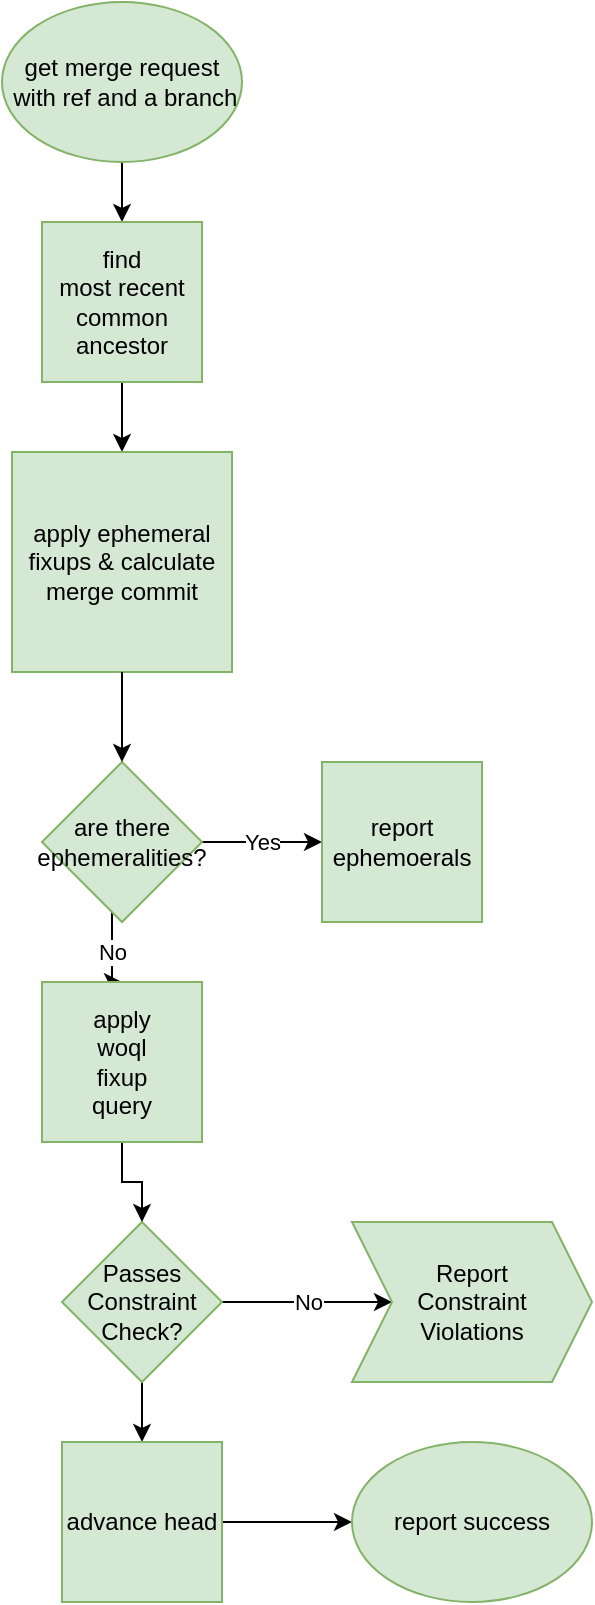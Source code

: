 <mxfile version="12.5.5" type="github">
  <diagram id="VoH5qmbEffebgPry_U-H" name="Page-1">
    <mxGraphModel dx="1008" dy="419" grid="1" gridSize="10" guides="1" tooltips="1" connect="1" arrows="1" fold="1" page="1" pageScale="1" pageWidth="850" pageHeight="1100" math="0" shadow="0">
      <root>
        <mxCell id="0"/>
        <mxCell id="1" parent="0"/>
        <mxCell id="-Y-Mi_pXA24UFnkAIFTT-1" value="" style="edgeStyle=orthogonalEdgeStyle;rounded=0;orthogonalLoop=1;jettySize=auto;html=1;" parent="1" source="-Y-Mi_pXA24UFnkAIFTT-2" target="-Y-Mi_pXA24UFnkAIFTT-4" edge="1">
          <mxGeometry relative="1" as="geometry"/>
        </mxCell>
        <mxCell id="-Y-Mi_pXA24UFnkAIFTT-2" value="&lt;div&gt;get merge request&lt;/div&gt;&amp;nbsp;with ref and a branch " style="ellipse;whiteSpace=wrap;html=1;fillColor=#d5e8d4;strokeColor=#82b366;" parent="1" vertex="1">
          <mxGeometry x="230" y="20" width="120" height="80" as="geometry"/>
        </mxCell>
        <mxCell id="-Y-Mi_pXA24UFnkAIFTT-3" value="" style="edgeStyle=orthogonalEdgeStyle;rounded=0;orthogonalLoop=1;jettySize=auto;html=1;" parent="1" source="-Y-Mi_pXA24UFnkAIFTT-4" target="-Y-Mi_pXA24UFnkAIFTT-5" edge="1">
          <mxGeometry relative="1" as="geometry"/>
        </mxCell>
        <mxCell id="-Y-Mi_pXA24UFnkAIFTT-4" value="&lt;div&gt;find&lt;/div&gt;&lt;div&gt;most recent common ancestor&lt;/div&gt;" style="whiteSpace=wrap;html=1;aspect=fixed;fillColor=#d5e8d4;strokeColor=#82b366;" parent="1" vertex="1">
          <mxGeometry x="250" y="130" width="80" height="80" as="geometry"/>
        </mxCell>
        <mxCell id="-Y-Mi_pXA24UFnkAIFTT-5" value="apply ephemeral fixups &amp;amp; calculate merge commit" style="whiteSpace=wrap;html=1;aspect=fixed;fillColor=#d5e8d4;strokeColor=#82b366;" parent="1" vertex="1">
          <mxGeometry x="235" y="245" width="110" height="110" as="geometry"/>
        </mxCell>
        <mxCell id="-Y-Mi_pXA24UFnkAIFTT-6" value="Yes" style="edgeStyle=orthogonalEdgeStyle;rounded=0;orthogonalLoop=1;jettySize=auto;html=1;" parent="1" source="-Y-Mi_pXA24UFnkAIFTT-8" target="-Y-Mi_pXA24UFnkAIFTT-9" edge="1">
          <mxGeometry relative="1" as="geometry"/>
        </mxCell>
        <mxCell id="-Y-Mi_pXA24UFnkAIFTT-7" value="No" style="edgeStyle=orthogonalEdgeStyle;rounded=0;orthogonalLoop=1;jettySize=auto;html=1;entryX=0.5;entryY=0;entryDx=0;entryDy=0;" parent="1" source="-Y-Mi_pXA24UFnkAIFTT-8" target="-Y-Mi_pXA24UFnkAIFTT-15" edge="1">
          <mxGeometry relative="1" as="geometry">
            <Array as="points">
              <mxPoint x="285" y="500"/>
              <mxPoint x="285" y="500"/>
            </Array>
          </mxGeometry>
        </mxCell>
        <mxCell id="-Y-Mi_pXA24UFnkAIFTT-8" value="&lt;div&gt;are there&lt;/div&gt;&lt;div&gt;ephemeralities?&lt;br&gt;&lt;/div&gt;" style="rhombus;whiteSpace=wrap;html=1;fillColor=#d5e8d4;strokeColor=#82b366;" parent="1" vertex="1">
          <mxGeometry x="250" y="400" width="80" height="80" as="geometry"/>
        </mxCell>
        <mxCell id="-Y-Mi_pXA24UFnkAIFTT-9" value="report ephemoerals" style="whiteSpace=wrap;html=1;aspect=fixed;fillColor=#d5e8d4;strokeColor=#82b366;" parent="1" vertex="1">
          <mxGeometry x="390" y="400" width="80" height="80" as="geometry"/>
        </mxCell>
        <mxCell id="-Y-Mi_pXA24UFnkAIFTT-10" value="&lt;div&gt;No&lt;/div&gt;" style="edgeStyle=orthogonalEdgeStyle;rounded=0;orthogonalLoop=1;jettySize=auto;html=1;entryX=0;entryY=0.5;entryDx=0;entryDy=0;" parent="1" source="-Y-Mi_pXA24UFnkAIFTT-12" target="-Y-Mi_pXA24UFnkAIFTT-16" edge="1">
          <mxGeometry relative="1" as="geometry">
            <mxPoint x="405" y="670" as="targetPoint"/>
            <Array as="points"/>
          </mxGeometry>
        </mxCell>
        <mxCell id="-Y-Mi_pXA24UFnkAIFTT-11" value="" style="edgeStyle=orthogonalEdgeStyle;rounded=0;orthogonalLoop=1;jettySize=auto;html=1;" parent="1" source="-Y-Mi_pXA24UFnkAIFTT-12" target="-Y-Mi_pXA24UFnkAIFTT-18" edge="1">
          <mxGeometry relative="1" as="geometry"/>
        </mxCell>
        <mxCell id="-Y-Mi_pXA24UFnkAIFTT-12" value="&lt;div&gt;Passes&lt;/div&gt;&lt;div&gt;Constraint&lt;/div&gt;&lt;div&gt;Check?&lt;br&gt;&lt;/div&gt;" style="rhombus;whiteSpace=wrap;html=1;fillColor=#d5e8d4;strokeColor=#82b366;" parent="1" vertex="1">
          <mxGeometry x="260" y="630" width="80" height="80" as="geometry"/>
        </mxCell>
        <mxCell id="-Y-Mi_pXA24UFnkAIFTT-13" value="" style="edgeStyle=orthogonalEdgeStyle;rounded=0;orthogonalLoop=1;jettySize=auto;html=1;" parent="1" source="-Y-Mi_pXA24UFnkAIFTT-5" target="-Y-Mi_pXA24UFnkAIFTT-8" edge="1">
          <mxGeometry relative="1" as="geometry">
            <mxPoint x="285" y="365" as="sourcePoint"/>
          </mxGeometry>
        </mxCell>
        <mxCell id="-Y-Mi_pXA24UFnkAIFTT-14" value="" style="edgeStyle=orthogonalEdgeStyle;rounded=0;orthogonalLoop=1;jettySize=auto;html=1;" parent="1" source="-Y-Mi_pXA24UFnkAIFTT-15" target="-Y-Mi_pXA24UFnkAIFTT-12" edge="1">
          <mxGeometry relative="1" as="geometry"/>
        </mxCell>
        <mxCell id="-Y-Mi_pXA24UFnkAIFTT-15" value="&lt;div&gt;apply&lt;/div&gt;&lt;div&gt;woql&lt;/div&gt;&lt;div&gt;fixup&lt;/div&gt;&lt;div&gt;query&lt;br&gt;&lt;/div&gt;" style="whiteSpace=wrap;html=1;aspect=fixed;fillColor=#d5e8d4;strokeColor=#82b366;" parent="1" vertex="1">
          <mxGeometry x="250" y="510" width="80" height="80" as="geometry"/>
        </mxCell>
        <mxCell id="-Y-Mi_pXA24UFnkAIFTT-16" value="&lt;div&gt;Report&lt;/div&gt;&lt;div&gt;Constraint&lt;/div&gt;&lt;div&gt;Violations&lt;br&gt;&lt;/div&gt;" style="shape=step;perimeter=stepPerimeter;whiteSpace=wrap;html=1;fixedSize=1;fillColor=#d5e8d4;strokeColor=#82b366;" parent="1" vertex="1">
          <mxGeometry x="405" y="630" width="120" height="80" as="geometry"/>
        </mxCell>
        <mxCell id="-Y-Mi_pXA24UFnkAIFTT-17" value="" style="edgeStyle=orthogonalEdgeStyle;rounded=0;orthogonalLoop=1;jettySize=auto;html=1;" parent="1" source="-Y-Mi_pXA24UFnkAIFTT-18" target="-Y-Mi_pXA24UFnkAIFTT-19" edge="1">
          <mxGeometry relative="1" as="geometry"/>
        </mxCell>
        <mxCell id="-Y-Mi_pXA24UFnkAIFTT-18" value="advance head" style="whiteSpace=wrap;html=1;aspect=fixed;fillColor=#d5e8d4;strokeColor=#82b366;" parent="1" vertex="1">
          <mxGeometry x="260" y="740" width="80" height="80" as="geometry"/>
        </mxCell>
        <mxCell id="-Y-Mi_pXA24UFnkAIFTT-19" value="report success" style="ellipse;whiteSpace=wrap;html=1;fillColor=#d5e8d4;strokeColor=#82b366;" parent="1" vertex="1">
          <mxGeometry x="405" y="740" width="120" height="80" as="geometry"/>
        </mxCell>
      </root>
    </mxGraphModel>
  </diagram>
</mxfile>
